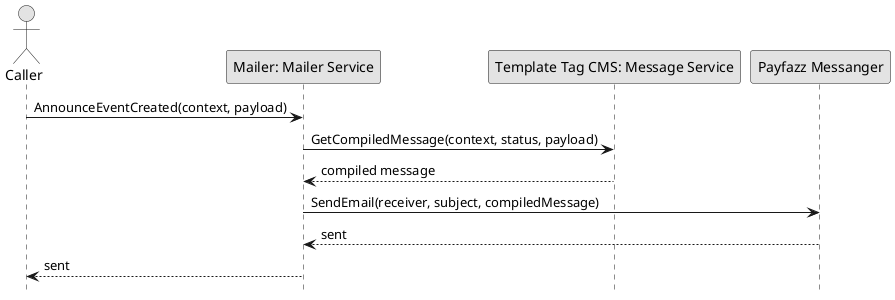@startuml AnnounceEventCreated

skinparam Monochrome true
skinparam Shadowing false
hide footbox

actor "Caller" as Caller
participant "Mailer: Mailer Service" as MailerService
participant "Template Tag CMS: Message Service" as MessageService
participant "Payfazz Messanger" as PayfazzMessanger

Caller->MailerService: AnnounceEventCreated(context, payload)
MailerService->MessageService: GetCompiledMessage(context, status, payload)
MessageService-->MailerService: compiled message
MailerService->PayfazzMessanger: SendEmail(receiver, subject, compiledMessage)
PayfazzMessanger-->MailerService: sent
MailerService-->Caller: sent

@enduml